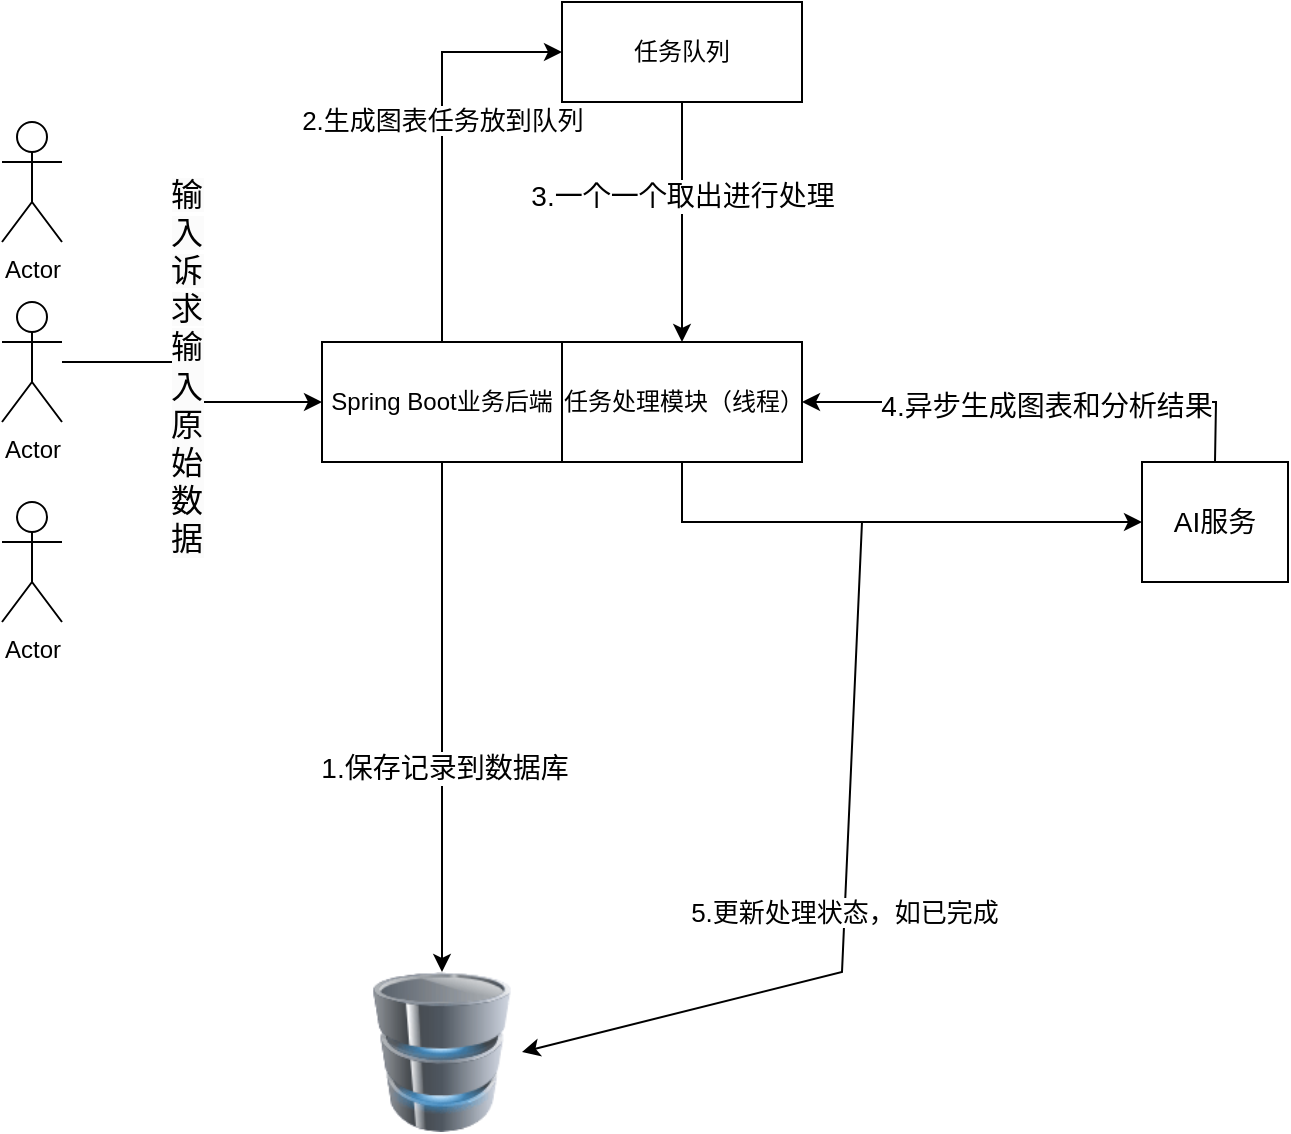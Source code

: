 <mxfile version="24.7.17">
  <diagram name="第 1 页" id="qOkNQ7u5OS_KklhIWbuo">
    <mxGraphModel dx="1284" dy="706" grid="1" gridSize="10" guides="1" tooltips="1" connect="1" arrows="1" fold="1" page="1" pageScale="1" pageWidth="827" pageHeight="1169" math="0" shadow="0">
      <root>
        <mxCell id="0" />
        <mxCell id="1" parent="0" />
        <mxCell id="xXuklR_XLr2c3fxrAw7_-1" value="Actor" style="shape=umlActor;verticalLabelPosition=bottom;verticalAlign=top;html=1;outlineConnect=0;" vertex="1" parent="1">
          <mxGeometry x="90" y="120" width="30" height="60" as="geometry" />
        </mxCell>
        <mxCell id="xXuklR_XLr2c3fxrAw7_-10" style="edgeStyle=orthogonalEdgeStyle;rounded=0;orthogonalLoop=1;jettySize=auto;html=1;entryX=0;entryY=0.5;entryDx=0;entryDy=0;" edge="1" parent="1" source="xXuklR_XLr2c3fxrAw7_-2" target="xXuklR_XLr2c3fxrAw7_-9">
          <mxGeometry relative="1" as="geometry" />
        </mxCell>
        <mxCell id="xXuklR_XLr2c3fxrAw7_-11" value="&lt;span style=&quot;font-size: 16px; text-wrap: wrap; background-color: rgb(251, 251, 251);&quot;&gt;输入诉求&lt;/span&gt;&lt;div style=&quot;font-size: 16px; text-wrap: wrap; background-color: rgb(251, 251, 251);&quot;&gt;输入原始数据&lt;/div&gt;" style="edgeLabel;html=1;align=center;verticalAlign=middle;resizable=0;points=[];horizontal=1;textDirection=ltr;" vertex="1" connectable="0" parent="xXuklR_XLr2c3fxrAw7_-10">
          <mxGeometry x="-0.178" y="-2" relative="1" as="geometry">
            <mxPoint as="offset" />
          </mxGeometry>
        </mxCell>
        <mxCell id="xXuklR_XLr2c3fxrAw7_-2" value="Actor" style="shape=umlActor;verticalLabelPosition=bottom;verticalAlign=top;html=1;outlineConnect=0;" vertex="1" parent="1">
          <mxGeometry x="90" y="210" width="30" height="60" as="geometry" />
        </mxCell>
        <mxCell id="xXuklR_XLr2c3fxrAw7_-3" value="Actor" style="shape=umlActor;verticalLabelPosition=bottom;verticalAlign=top;html=1;outlineConnect=0;" vertex="1" parent="1">
          <mxGeometry x="90" y="310" width="30" height="60" as="geometry" />
        </mxCell>
        <mxCell id="xXuklR_XLr2c3fxrAw7_-14" style="edgeStyle=orthogonalEdgeStyle;rounded=0;orthogonalLoop=1;jettySize=auto;html=1;" edge="1" parent="1" source="xXuklR_XLr2c3fxrAw7_-9" target="xXuklR_XLr2c3fxrAw7_-12">
          <mxGeometry relative="1" as="geometry" />
        </mxCell>
        <mxCell id="xXuklR_XLr2c3fxrAw7_-15" value="1.保存记录到数据库" style="edgeLabel;html=1;align=center;verticalAlign=middle;resizable=0;points=[];fontSize=14;" vertex="1" connectable="0" parent="xXuklR_XLr2c3fxrAw7_-14">
          <mxGeometry x="0.199" y="1" relative="1" as="geometry">
            <mxPoint as="offset" />
          </mxGeometry>
        </mxCell>
        <mxCell id="xXuklR_XLr2c3fxrAw7_-17" style="edgeStyle=orthogonalEdgeStyle;rounded=0;orthogonalLoop=1;jettySize=auto;html=1;exitX=0.5;exitY=0;exitDx=0;exitDy=0;entryX=0;entryY=0.5;entryDx=0;entryDy=0;" edge="1" parent="1" source="xXuklR_XLr2c3fxrAw7_-9" target="xXuklR_XLr2c3fxrAw7_-16">
          <mxGeometry relative="1" as="geometry" />
        </mxCell>
        <mxCell id="xXuklR_XLr2c3fxrAw7_-18" value="2.生成图表任务放到队列" style="edgeLabel;html=1;align=center;verticalAlign=middle;resizable=0;points=[];fontSize=13;" vertex="1" connectable="0" parent="xXuklR_XLr2c3fxrAw7_-17">
          <mxGeometry x="0.083" relative="1" as="geometry">
            <mxPoint as="offset" />
          </mxGeometry>
        </mxCell>
        <mxCell id="xXuklR_XLr2c3fxrAw7_-9" value="Spring Boot业务后端" style="rounded=0;whiteSpace=wrap;html=1;" vertex="1" parent="1">
          <mxGeometry x="250" y="230" width="120" height="60" as="geometry" />
        </mxCell>
        <mxCell id="xXuklR_XLr2c3fxrAw7_-12" value="" style="image;html=1;image=img/lib/clip_art/computers/Database_128x128.png" vertex="1" parent="1">
          <mxGeometry x="270" y="545" width="80" height="80" as="geometry" />
        </mxCell>
        <mxCell id="xXuklR_XLr2c3fxrAw7_-21" style="edgeStyle=orthogonalEdgeStyle;rounded=0;orthogonalLoop=1;jettySize=auto;html=1;" edge="1" parent="1" source="xXuklR_XLr2c3fxrAw7_-16" target="xXuklR_XLr2c3fxrAw7_-20">
          <mxGeometry relative="1" as="geometry" />
        </mxCell>
        <mxCell id="xXuklR_XLr2c3fxrAw7_-22" value="3.一个一个取出进行处理" style="edgeLabel;html=1;align=center;verticalAlign=middle;resizable=0;points=[];fontSize=14;" vertex="1" connectable="0" parent="xXuklR_XLr2c3fxrAw7_-21">
          <mxGeometry x="-0.22" relative="1" as="geometry">
            <mxPoint as="offset" />
          </mxGeometry>
        </mxCell>
        <mxCell id="xXuklR_XLr2c3fxrAw7_-16" value="任务队列" style="rounded=0;whiteSpace=wrap;html=1;" vertex="1" parent="1">
          <mxGeometry x="370" y="60" width="120" height="50" as="geometry" />
        </mxCell>
        <mxCell id="xXuklR_XLr2c3fxrAw7_-19" value="AI服务" style="rounded=0;whiteSpace=wrap;html=1;fontSize=14;" vertex="1" parent="1">
          <mxGeometry x="660" y="290" width="73" height="60" as="geometry" />
        </mxCell>
        <mxCell id="xXuklR_XLr2c3fxrAw7_-27" style="edgeStyle=orthogonalEdgeStyle;rounded=0;orthogonalLoop=1;jettySize=auto;html=1;exitX=0.5;exitY=1;exitDx=0;exitDy=0;entryX=0;entryY=0.5;entryDx=0;entryDy=0;" edge="1" parent="1" source="xXuklR_XLr2c3fxrAw7_-20" target="xXuklR_XLr2c3fxrAw7_-19">
          <mxGeometry relative="1" as="geometry" />
        </mxCell>
        <mxCell id="xXuklR_XLr2c3fxrAw7_-20" value="任务处理模块（线程）" style="rounded=0;whiteSpace=wrap;html=1;fontSize=12;" vertex="1" parent="1">
          <mxGeometry x="370" y="230" width="120" height="60" as="geometry" />
        </mxCell>
        <mxCell id="xXuklR_XLr2c3fxrAw7_-32" value="5.更新处理状态，如已完成" style="endArrow=classic;html=1;rounded=0;entryX=1;entryY=0.5;entryDx=0;entryDy=0;fontSize=13;" edge="1" parent="1" target="xXuklR_XLr2c3fxrAw7_-12">
          <mxGeometry width="50" height="50" relative="1" as="geometry">
            <mxPoint x="520" y="320" as="sourcePoint" />
            <mxPoint x="340" y="360" as="targetPoint" />
            <Array as="points">
              <mxPoint x="510" y="545" />
            </Array>
          </mxGeometry>
        </mxCell>
        <mxCell id="xXuklR_XLr2c3fxrAw7_-35" value="" style="endArrow=classic;html=1;rounded=0;exitX=0.5;exitY=0;exitDx=0;exitDy=0;entryX=1;entryY=0.5;entryDx=0;entryDy=0;" edge="1" parent="1" source="xXuklR_XLr2c3fxrAw7_-19" target="xXuklR_XLr2c3fxrAw7_-20">
          <mxGeometry width="50" height="50" relative="1" as="geometry">
            <mxPoint x="390" y="390" as="sourcePoint" />
            <mxPoint x="440" y="340" as="targetPoint" />
            <Array as="points">
              <mxPoint x="697" y="260" />
              <mxPoint x="600" y="260" />
              <mxPoint x="520" y="260" />
            </Array>
          </mxGeometry>
        </mxCell>
        <mxCell id="xXuklR_XLr2c3fxrAw7_-36" value="&lt;span style=&quot;font-size: 14px;&quot;&gt;4.异步生成图表和分析结果&lt;/span&gt;" style="edgeLabel;html=1;align=center;verticalAlign=middle;resizable=0;points=[];" vertex="1" connectable="0" parent="xXuklR_XLr2c3fxrAw7_-35">
          <mxGeometry x="-0.031" y="2" relative="1" as="geometry">
            <mxPoint as="offset" />
          </mxGeometry>
        </mxCell>
      </root>
    </mxGraphModel>
  </diagram>
</mxfile>
